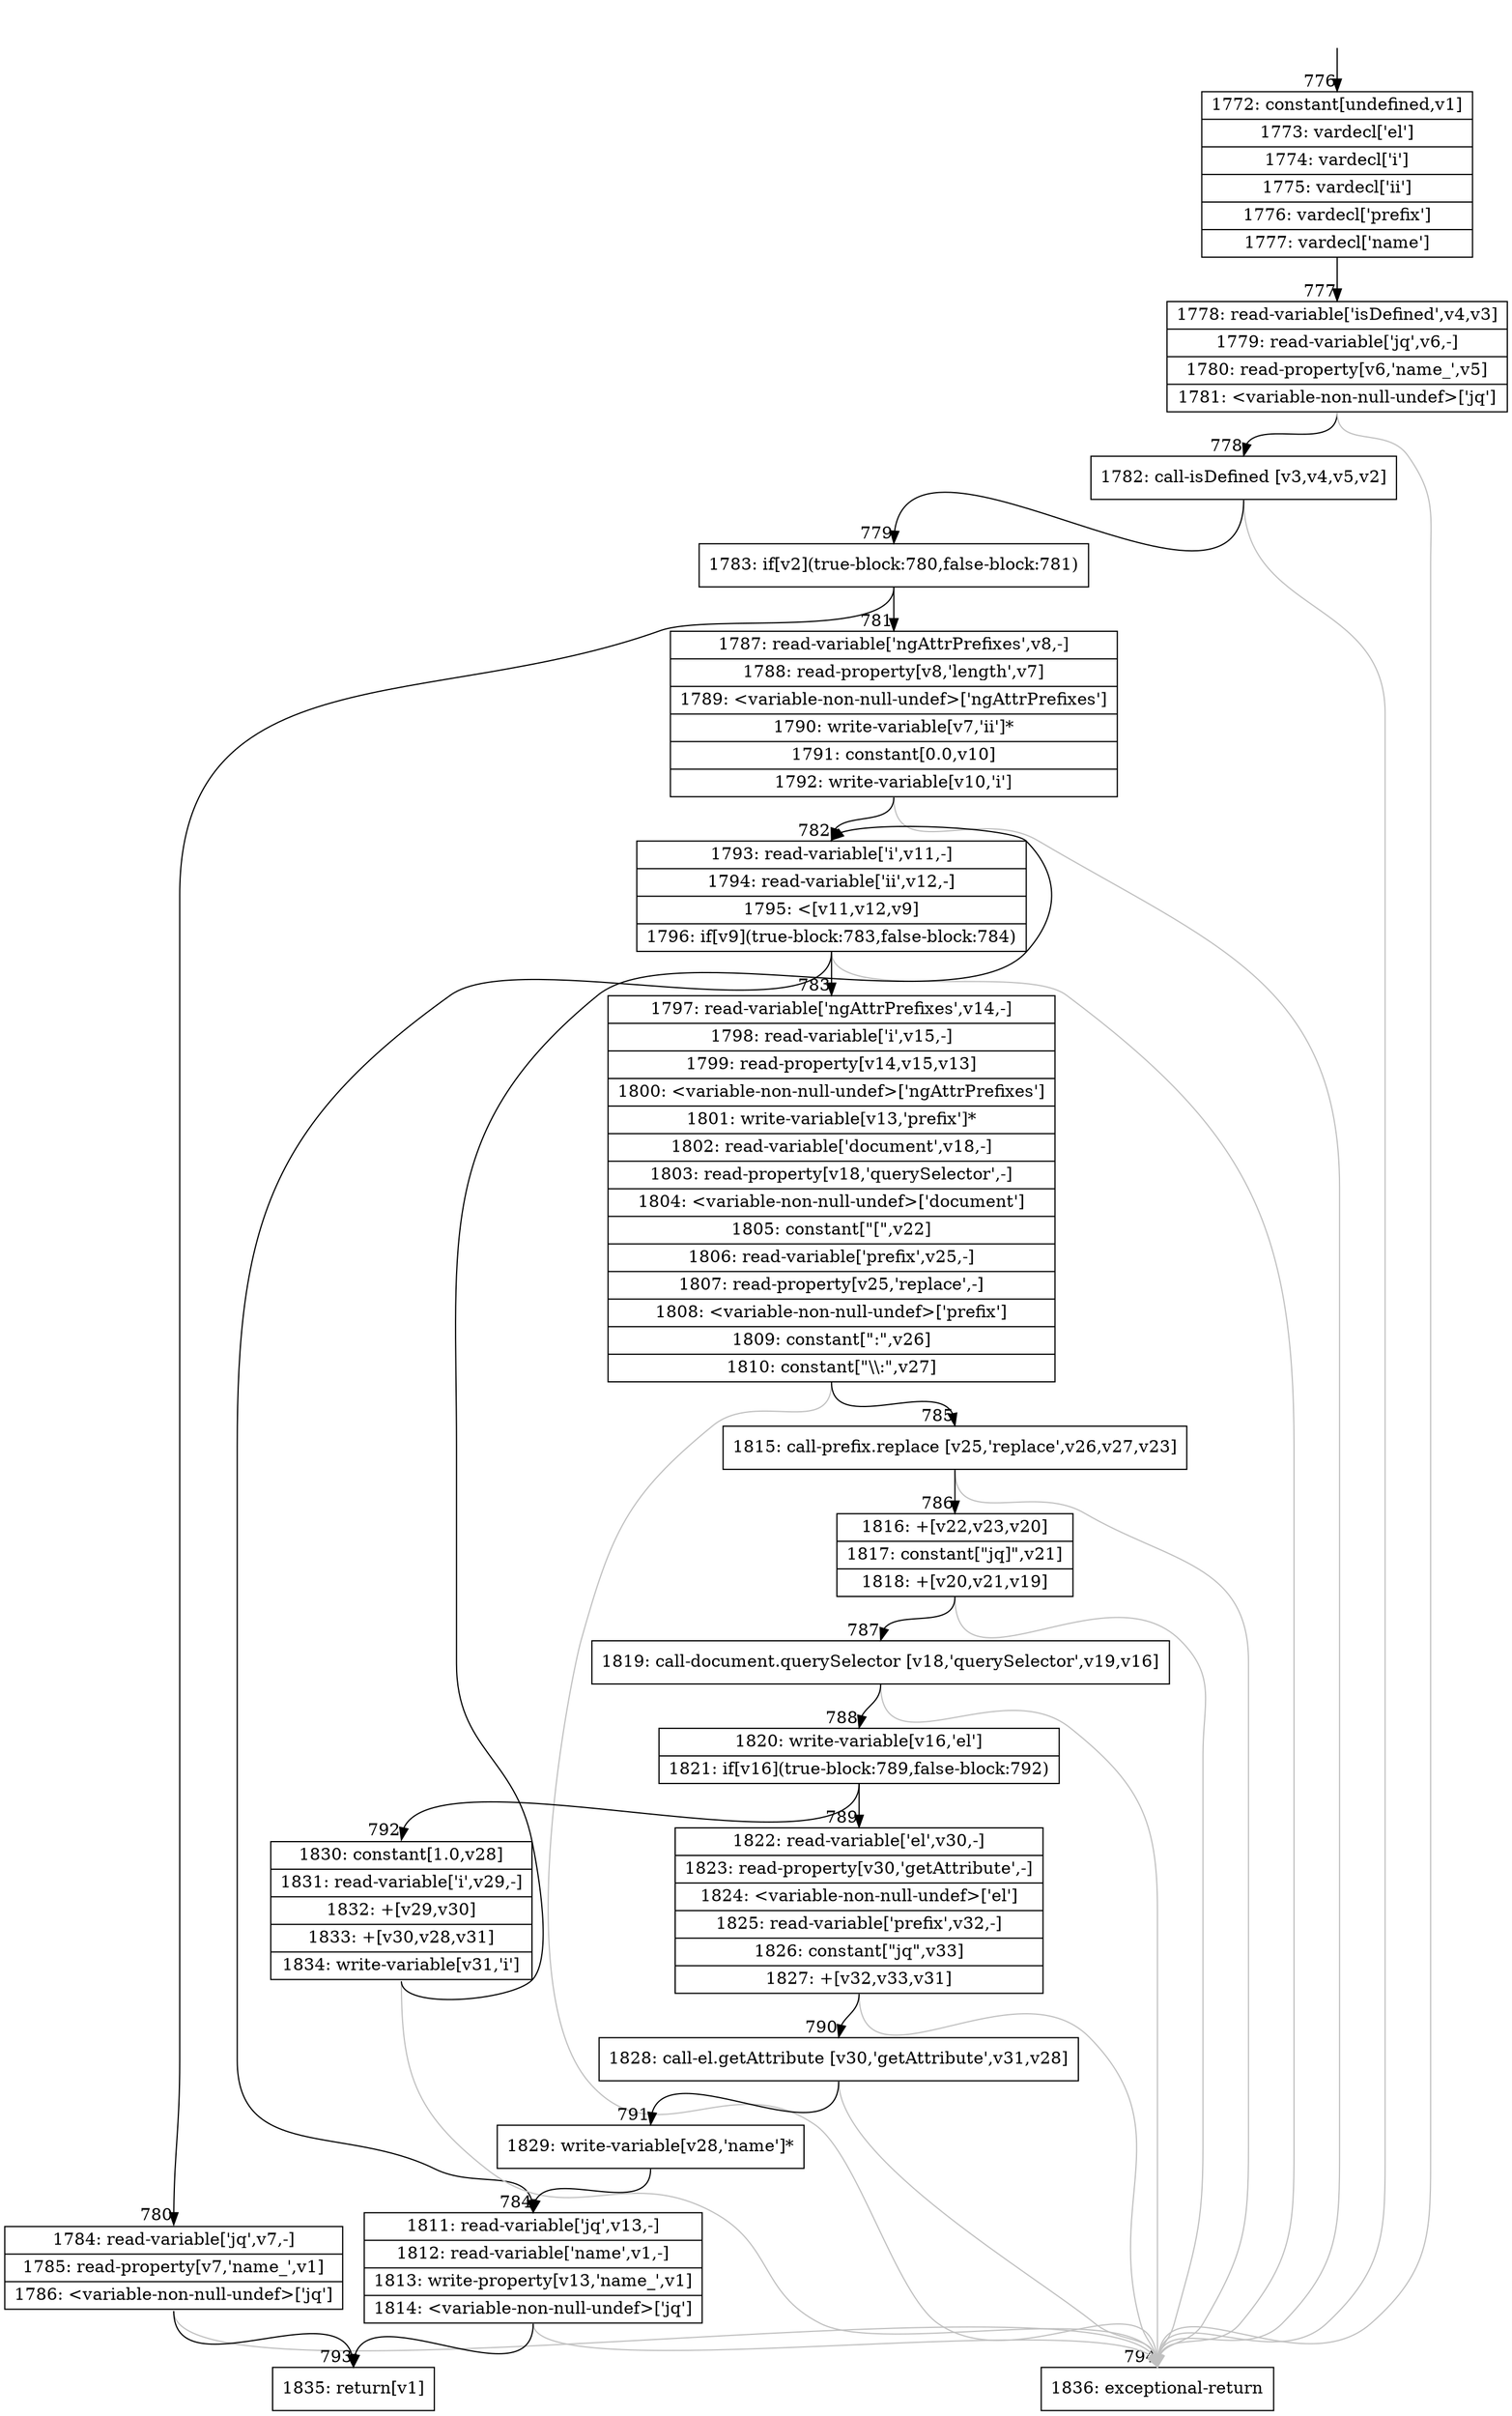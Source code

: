 digraph {
rankdir="TD"
BB_entry57[shape=none,label=""];
BB_entry57 -> BB776 [tailport=s, headport=n, headlabel="    776"]
BB776 [shape=record label="{1772: constant[undefined,v1]|1773: vardecl['el']|1774: vardecl['i']|1775: vardecl['ii']|1776: vardecl['prefix']|1777: vardecl['name']}" ] 
BB776 -> BB777 [tailport=s, headport=n, headlabel="      777"]
BB777 [shape=record label="{1778: read-variable['isDefined',v4,v3]|1779: read-variable['jq',v6,-]|1780: read-property[v6,'name_',v5]|1781: \<variable-non-null-undef\>['jq']}" ] 
BB777 -> BB778 [tailport=s, headport=n, headlabel="      778"]
BB777 -> BB794 [tailport=s, headport=n, color=gray, headlabel="      794"]
BB778 [shape=record label="{1782: call-isDefined [v3,v4,v5,v2]}" ] 
BB778 -> BB779 [tailport=s, headport=n, headlabel="      779"]
BB778 -> BB794 [tailport=s, headport=n, color=gray]
BB779 [shape=record label="{1783: if[v2](true-block:780,false-block:781)}" ] 
BB779 -> BB780 [tailport=s, headport=n, headlabel="      780"]
BB779 -> BB781 [tailport=s, headport=n, headlabel="      781"]
BB780 [shape=record label="{1784: read-variable['jq',v7,-]|1785: read-property[v7,'name_',v1]|1786: \<variable-non-null-undef\>['jq']}" ] 
BB780 -> BB793 [tailport=s, headport=n, headlabel="      793"]
BB780 -> BB794 [tailport=s, headport=n, color=gray]
BB781 [shape=record label="{1787: read-variable['ngAttrPrefixes',v8,-]|1788: read-property[v8,'length',v7]|1789: \<variable-non-null-undef\>['ngAttrPrefixes']|1790: write-variable[v7,'ii']*|1791: constant[0.0,v10]|1792: write-variable[v10,'i']}" ] 
BB781 -> BB782 [tailport=s, headport=n, headlabel="      782"]
BB781 -> BB794 [tailport=s, headport=n, color=gray]
BB782 [shape=record label="{1793: read-variable['i',v11,-]|1794: read-variable['ii',v12,-]|1795: \<[v11,v12,v9]|1796: if[v9](true-block:783,false-block:784)}" ] 
BB782 -> BB783 [tailport=s, headport=n, headlabel="      783"]
BB782 -> BB784 [tailport=s, headport=n, headlabel="      784"]
BB782 -> BB794 [tailport=s, headport=n, color=gray]
BB783 [shape=record label="{1797: read-variable['ngAttrPrefixes',v14,-]|1798: read-variable['i',v15,-]|1799: read-property[v14,v15,v13]|1800: \<variable-non-null-undef\>['ngAttrPrefixes']|1801: write-variable[v13,'prefix']*|1802: read-variable['document',v18,-]|1803: read-property[v18,'querySelector',-]|1804: \<variable-non-null-undef\>['document']|1805: constant[\"[\",v22]|1806: read-variable['prefix',v25,-]|1807: read-property[v25,'replace',-]|1808: \<variable-non-null-undef\>['prefix']|1809: constant[\":\",v26]|1810: constant[\"\\\\:\",v27]}" ] 
BB783 -> BB785 [tailport=s, headport=n, headlabel="      785"]
BB783 -> BB794 [tailport=s, headport=n, color=gray]
BB784 [shape=record label="{1811: read-variable['jq',v13,-]|1812: read-variable['name',v1,-]|1813: write-property[v13,'name_',v1]|1814: \<variable-non-null-undef\>['jq']}" ] 
BB784 -> BB793 [tailport=s, headport=n]
BB784 -> BB794 [tailport=s, headport=n, color=gray]
BB785 [shape=record label="{1815: call-prefix.replace [v25,'replace',v26,v27,v23]}" ] 
BB785 -> BB786 [tailport=s, headport=n, headlabel="      786"]
BB785 -> BB794 [tailport=s, headport=n, color=gray]
BB786 [shape=record label="{1816: +[v22,v23,v20]|1817: constant[\"jq]\",v21]|1818: +[v20,v21,v19]}" ] 
BB786 -> BB787 [tailport=s, headport=n, headlabel="      787"]
BB786 -> BB794 [tailport=s, headport=n, color=gray]
BB787 [shape=record label="{1819: call-document.querySelector [v18,'querySelector',v19,v16]}" ] 
BB787 -> BB788 [tailport=s, headport=n, headlabel="      788"]
BB787 -> BB794 [tailport=s, headport=n, color=gray]
BB788 [shape=record label="{1820: write-variable[v16,'el']|1821: if[v16](true-block:789,false-block:792)}" ] 
BB788 -> BB789 [tailport=s, headport=n, headlabel="      789"]
BB788 -> BB792 [tailport=s, headport=n, headlabel="      792"]
BB789 [shape=record label="{1822: read-variable['el',v30,-]|1823: read-property[v30,'getAttribute',-]|1824: \<variable-non-null-undef\>['el']|1825: read-variable['prefix',v32,-]|1826: constant[\"jq\",v33]|1827: +[v32,v33,v31]}" ] 
BB789 -> BB790 [tailport=s, headport=n, headlabel="      790"]
BB789 -> BB794 [tailport=s, headport=n, color=gray]
BB790 [shape=record label="{1828: call-el.getAttribute [v30,'getAttribute',v31,v28]}" ] 
BB790 -> BB791 [tailport=s, headport=n, headlabel="      791"]
BB790 -> BB794 [tailport=s, headport=n, color=gray]
BB791 [shape=record label="{1829: write-variable[v28,'name']*}" ] 
BB791 -> BB784 [tailport=s, headport=n]
BB792 [shape=record label="{1830: constant[1.0,v28]|1831: read-variable['i',v29,-]|1832: +[v29,v30]|1833: +[v30,v28,v31]|1834: write-variable[v31,'i']}" ] 
BB792 -> BB782 [tailport=s, headport=n]
BB792 -> BB794 [tailport=s, headport=n, color=gray]
BB793 [shape=record label="{1835: return[v1]}" ] 
BB794 [shape=record label="{1836: exceptional-return}" ] 
//#$~ 1124
}
